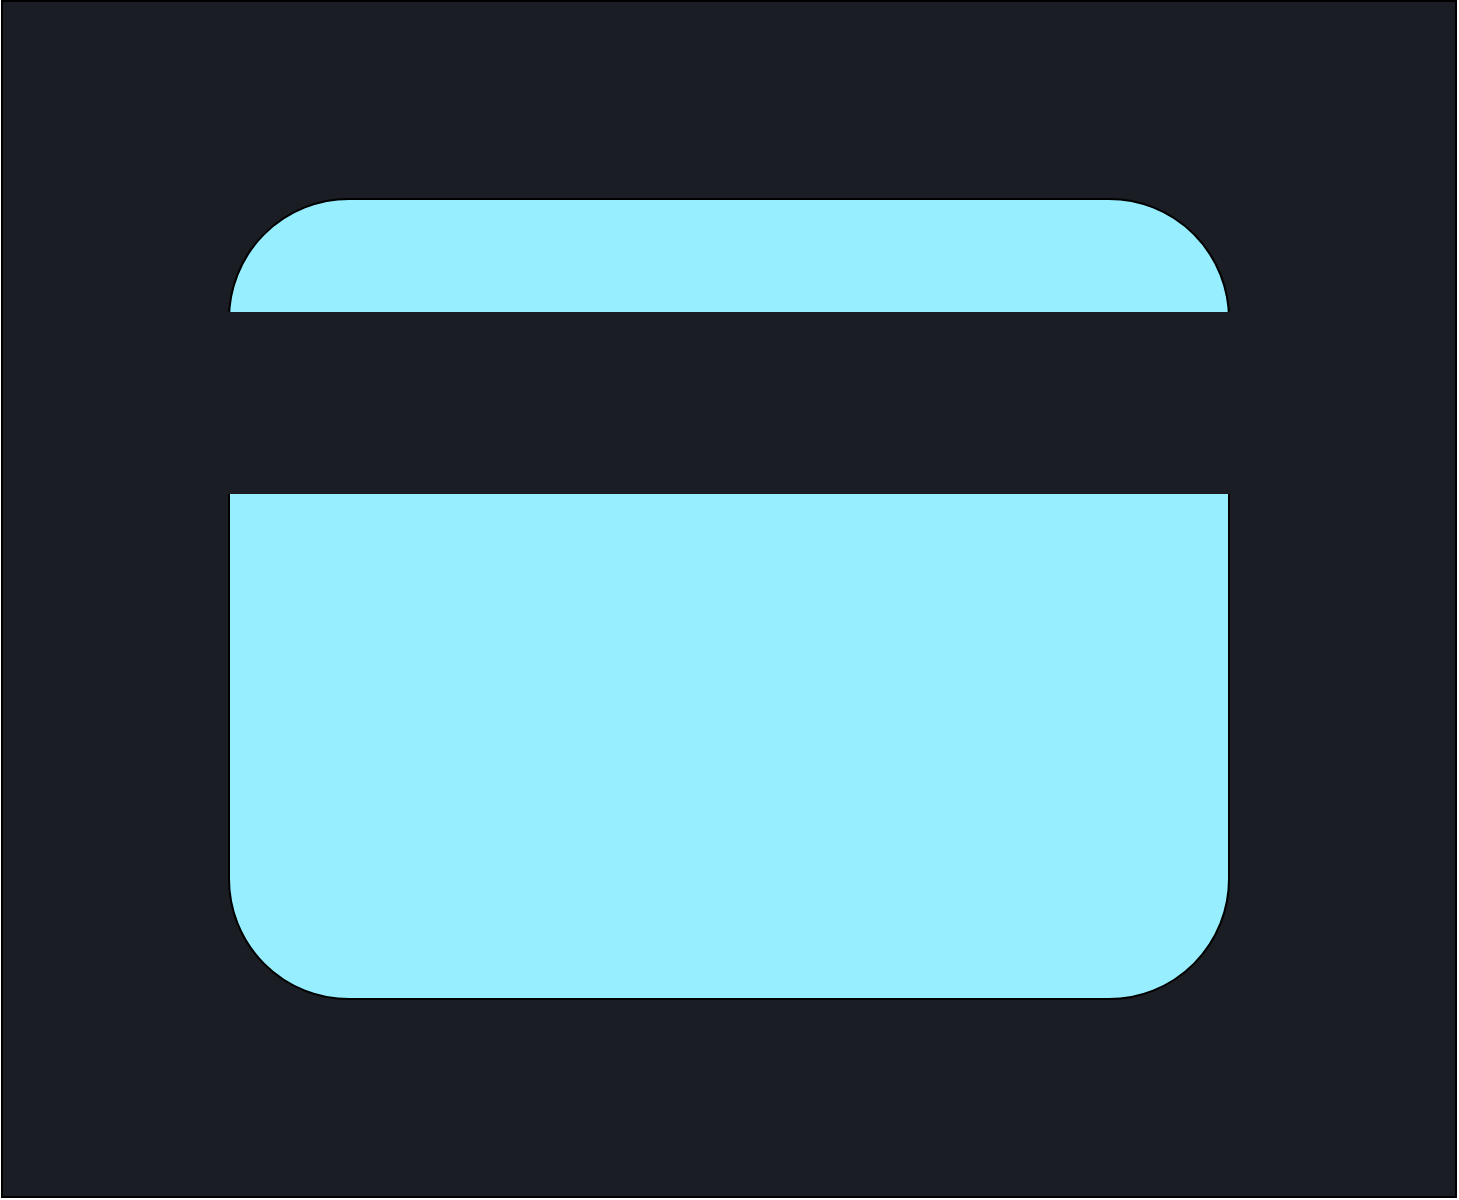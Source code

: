 <mxfile version="14.9.6" type="device"><diagram id="06d3I_BI0WiZPNWTwHf1" name="Page-1"><mxGraphModel dx="1088" dy="889" grid="0" gridSize="10" guides="1" tooltips="1" connect="1" arrows="1" fold="1" page="1" pageScale="1" pageWidth="850" pageHeight="1100" math="0" shadow="0"><root><mxCell id="0"/><mxCell id="1" parent="0"/><mxCell id="35ZINnyHydNaO66Dr85z-1" value="" style="rounded=0;whiteSpace=wrap;html=1;fillColor=#1A1D23;" parent="1" vertex="1"><mxGeometry x="149" y="219.5" width="727" height="598" as="geometry"/></mxCell><mxCell id="UalEpoU3-EjGgRFLgF5M-2" value="" style="rounded=1;whiteSpace=wrap;html=1;fillColor=#96eeff;" parent="1" vertex="1"><mxGeometry x="262.5" y="318.5" width="500" height="400" as="geometry"/></mxCell><mxCell id="UalEpoU3-EjGgRFLgF5M-9" value="" style="rounded=0;whiteSpace=wrap;html=1;strokeColor=none;fillColor=#1A1D23;" parent="1" vertex="1"><mxGeometry x="262" y="375" width="501" height="91" as="geometry"/></mxCell></root></mxGraphModel></diagram></mxfile>